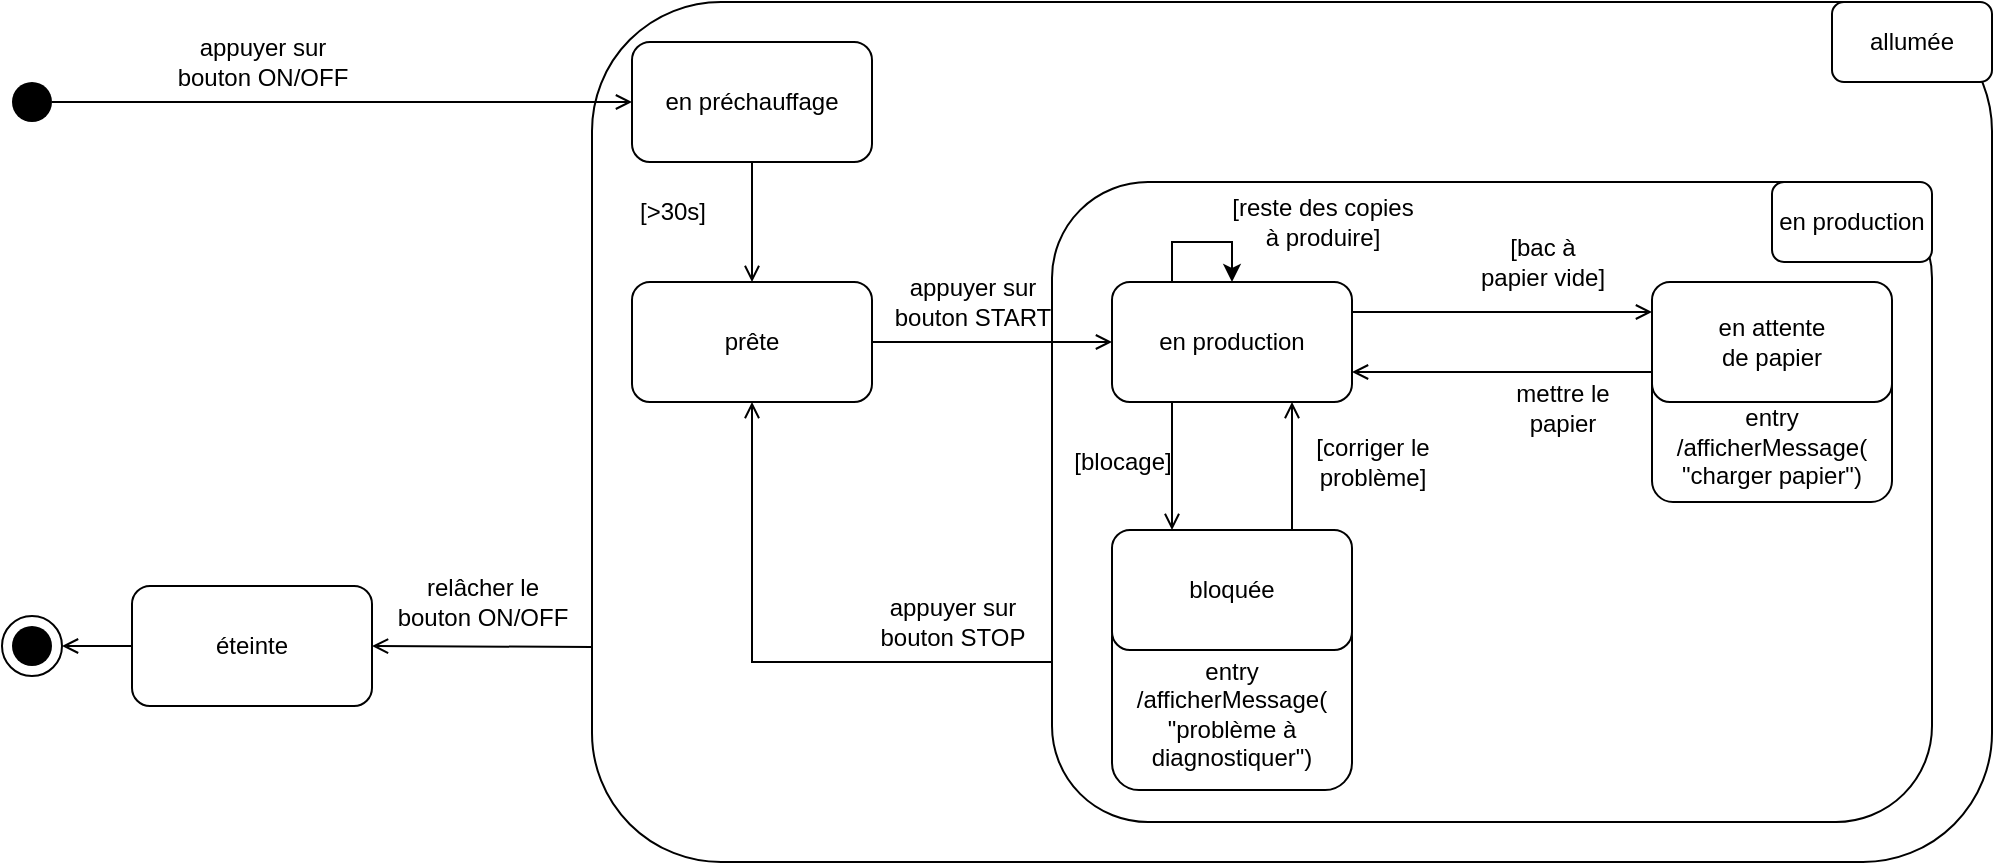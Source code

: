 <mxfile version="22.1.2" type="device">
  <diagram name="Page-1" id="4ZJ5s6FoKHi9sHQzlxWB">
    <mxGraphModel dx="1687" dy="1080" grid="1" gridSize="10" guides="1" tooltips="1" connect="1" arrows="1" fold="1" page="1" pageScale="1" pageWidth="1169" pageHeight="1654" math="0" shadow="0">
      <root>
        <mxCell id="0" />
        <mxCell id="1" parent="0" />
        <mxCell id="dxBVv3n8FC3PwVA6f5qS-10" value="" style="rounded=1;whiteSpace=wrap;html=1;fillColor=none;" vertex="1" parent="1">
          <mxGeometry x="360" y="130" width="700" height="430" as="geometry" />
        </mxCell>
        <mxCell id="dxBVv3n8FC3PwVA6f5qS-15" value="" style="rounded=1;whiteSpace=wrap;html=1;fillColor=none;" vertex="1" parent="1">
          <mxGeometry x="590" y="220" width="440" height="320" as="geometry" />
        </mxCell>
        <mxCell id="dxBVv3n8FC3PwVA6f5qS-28" value="&lt;br&gt;entry /afficherMessage(&lt;br&gt;&quot;problème à diagnostiquer&quot;)" style="rounded=1;whiteSpace=wrap;html=1;" vertex="1" parent="1">
          <mxGeometry x="620" y="434" width="120" height="90" as="geometry" />
        </mxCell>
        <mxCell id="dxBVv3n8FC3PwVA6f5qS-25" value="&lt;br&gt;entry /afficherMessage(&lt;br&gt;&quot;charger papier&quot;)" style="rounded=1;whiteSpace=wrap;html=1;" vertex="1" parent="1">
          <mxGeometry x="890" y="310" width="120" height="70" as="geometry" />
        </mxCell>
        <mxCell id="dxBVv3n8FC3PwVA6f5qS-3" value="" style="ellipse;whiteSpace=wrap;html=1;aspect=fixed;fillColor=#000000;strokeColor=none;" vertex="1" parent="1">
          <mxGeometry x="70" y="170" width="20" height="20" as="geometry" />
        </mxCell>
        <mxCell id="dxBVv3n8FC3PwVA6f5qS-4" value="" style="endArrow=open;html=1;rounded=0;endFill=0;exitX=1;exitY=0.5;exitDx=0;exitDy=0;entryX=0;entryY=0.5;entryDx=0;entryDy=0;" edge="1" parent="1" source="dxBVv3n8FC3PwVA6f5qS-3" target="dxBVv3n8FC3PwVA6f5qS-5">
          <mxGeometry width="50" height="50" relative="1" as="geometry">
            <mxPoint x="190" y="220" as="sourcePoint" />
            <mxPoint x="300" y="190" as="targetPoint" />
          </mxGeometry>
        </mxCell>
        <mxCell id="dxBVv3n8FC3PwVA6f5qS-5" value="en préchauffage" style="rounded=1;whiteSpace=wrap;html=1;" vertex="1" parent="1">
          <mxGeometry x="380" y="150" width="120" height="60" as="geometry" />
        </mxCell>
        <mxCell id="dxBVv3n8FC3PwVA6f5qS-6" value="appuyer sur&lt;br&gt;bouton ON/OFF" style="text;html=1;align=center;verticalAlign=middle;resizable=0;points=[];autosize=1;strokeColor=none;fillColor=none;" vertex="1" parent="1">
          <mxGeometry x="140" y="140" width="110" height="40" as="geometry" />
        </mxCell>
        <mxCell id="dxBVv3n8FC3PwVA6f5qS-7" value="" style="endArrow=open;html=1;rounded=0;endFill=0;exitX=0.5;exitY=1;exitDx=0;exitDy=0;entryX=0.5;entryY=0;entryDx=0;entryDy=0;" edge="1" parent="1" source="dxBVv3n8FC3PwVA6f5qS-5" target="dxBVv3n8FC3PwVA6f5qS-8">
          <mxGeometry width="50" height="50" relative="1" as="geometry">
            <mxPoint x="280" y="190" as="sourcePoint" />
            <mxPoint x="640" y="180" as="targetPoint" />
          </mxGeometry>
        </mxCell>
        <mxCell id="dxBVv3n8FC3PwVA6f5qS-8" value="prête" style="rounded=1;whiteSpace=wrap;html=1;" vertex="1" parent="1">
          <mxGeometry x="380" y="270" width="120" height="60" as="geometry" />
        </mxCell>
        <mxCell id="dxBVv3n8FC3PwVA6f5qS-9" value="[&amp;gt;30s]" style="text;html=1;align=center;verticalAlign=middle;resizable=0;points=[];autosize=1;strokeColor=none;fillColor=none;" vertex="1" parent="1">
          <mxGeometry x="370" y="220" width="60" height="30" as="geometry" />
        </mxCell>
        <mxCell id="dxBVv3n8FC3PwVA6f5qS-12" value="allumée" style="rounded=1;whiteSpace=wrap;html=1;" vertex="1" parent="1">
          <mxGeometry x="980" y="130" width="80" height="40" as="geometry" />
        </mxCell>
        <mxCell id="dxBVv3n8FC3PwVA6f5qS-14" value="" style="endArrow=open;html=1;rounded=0;endFill=0;exitX=1;exitY=0.5;exitDx=0;exitDy=0;entryX=0;entryY=0.5;entryDx=0;entryDy=0;" edge="1" parent="1" source="dxBVv3n8FC3PwVA6f5qS-8" target="dxBVv3n8FC3PwVA6f5qS-16">
          <mxGeometry width="50" height="50" relative="1" as="geometry">
            <mxPoint x="450" y="220" as="sourcePoint" />
            <mxPoint x="470" y="320" as="targetPoint" />
          </mxGeometry>
        </mxCell>
        <mxCell id="dxBVv3n8FC3PwVA6f5qS-16" value="en production" style="rounded=1;whiteSpace=wrap;html=1;" vertex="1" parent="1">
          <mxGeometry x="620" y="270" width="120" height="60" as="geometry" />
        </mxCell>
        <mxCell id="dxBVv3n8FC3PwVA6f5qS-17" value="appuyer sur&lt;br&gt;bouton START" style="text;html=1;align=center;verticalAlign=middle;resizable=0;points=[];autosize=1;strokeColor=none;fillColor=none;" vertex="1" parent="1">
          <mxGeometry x="500" y="260" width="100" height="40" as="geometry" />
        </mxCell>
        <mxCell id="dxBVv3n8FC3PwVA6f5qS-18" value="" style="endArrow=classic;html=1;rounded=0;exitX=0.25;exitY=0;exitDx=0;exitDy=0;entryX=0.5;entryY=0;entryDx=0;entryDy=0;" edge="1" parent="1" source="dxBVv3n8FC3PwVA6f5qS-16" target="dxBVv3n8FC3PwVA6f5qS-16">
          <mxGeometry width="50" height="50" relative="1" as="geometry">
            <mxPoint x="620" y="190" as="sourcePoint" />
            <mxPoint x="1000" y="210" as="targetPoint" />
            <Array as="points">
              <mxPoint x="650" y="250" />
              <mxPoint x="680" y="250" />
            </Array>
          </mxGeometry>
        </mxCell>
        <mxCell id="dxBVv3n8FC3PwVA6f5qS-19" value="[reste des copies&lt;br&gt;à produire]" style="text;html=1;align=center;verticalAlign=middle;resizable=0;points=[];autosize=1;strokeColor=none;fillColor=none;" vertex="1" parent="1">
          <mxGeometry x="670" y="220" width="110" height="40" as="geometry" />
        </mxCell>
        <mxCell id="dxBVv3n8FC3PwVA6f5qS-20" value="en production" style="rounded=1;whiteSpace=wrap;html=1;" vertex="1" parent="1">
          <mxGeometry x="950" y="220" width="80" height="40" as="geometry" />
        </mxCell>
        <mxCell id="dxBVv3n8FC3PwVA6f5qS-21" value="en attente&lt;br&gt;de papier" style="rounded=1;whiteSpace=wrap;html=1;" vertex="1" parent="1">
          <mxGeometry x="890" y="270" width="120" height="60" as="geometry" />
        </mxCell>
        <mxCell id="dxBVv3n8FC3PwVA6f5qS-22" value="" style="endArrow=open;html=1;rounded=0;endFill=0;exitX=1;exitY=0.25;exitDx=0;exitDy=0;entryX=0;entryY=0.25;entryDx=0;entryDy=0;" edge="1" parent="1" source="dxBVv3n8FC3PwVA6f5qS-16" target="dxBVv3n8FC3PwVA6f5qS-21">
          <mxGeometry width="50" height="50" relative="1" as="geometry">
            <mxPoint x="460" y="220" as="sourcePoint" />
            <mxPoint x="460" y="280" as="targetPoint" />
          </mxGeometry>
        </mxCell>
        <mxCell id="dxBVv3n8FC3PwVA6f5qS-23" value="bloquée" style="rounded=1;whiteSpace=wrap;html=1;" vertex="1" parent="1">
          <mxGeometry x="620" y="394" width="120" height="60" as="geometry" />
        </mxCell>
        <mxCell id="dxBVv3n8FC3PwVA6f5qS-24" value="[bac à &lt;br&gt;papier vide]" style="text;html=1;align=center;verticalAlign=middle;resizable=0;points=[];autosize=1;strokeColor=none;fillColor=none;" vertex="1" parent="1">
          <mxGeometry x="790" y="240" width="90" height="40" as="geometry" />
        </mxCell>
        <mxCell id="dxBVv3n8FC3PwVA6f5qS-26" value="" style="endArrow=open;html=1;rounded=0;endFill=0;exitX=0.25;exitY=1;exitDx=0;exitDy=0;entryX=0.25;entryY=0;entryDx=0;entryDy=0;" edge="1" parent="1" source="dxBVv3n8FC3PwVA6f5qS-16" target="dxBVv3n8FC3PwVA6f5qS-23">
          <mxGeometry width="50" height="50" relative="1" as="geometry">
            <mxPoint x="520" y="310" as="sourcePoint" />
            <mxPoint x="630" y="310" as="targetPoint" />
          </mxGeometry>
        </mxCell>
        <mxCell id="dxBVv3n8FC3PwVA6f5qS-27" value="[blocage]" style="text;html=1;align=center;verticalAlign=middle;resizable=0;points=[];autosize=1;strokeColor=none;fillColor=none;" vertex="1" parent="1">
          <mxGeometry x="590" y="345" width="70" height="30" as="geometry" />
        </mxCell>
        <mxCell id="dxBVv3n8FC3PwVA6f5qS-29" value="" style="endArrow=open;html=1;rounded=0;endFill=0;exitX=0.75;exitY=0;exitDx=0;exitDy=0;entryX=0.75;entryY=1;entryDx=0;entryDy=0;" edge="1" parent="1" source="dxBVv3n8FC3PwVA6f5qS-23" target="dxBVv3n8FC3PwVA6f5qS-16">
          <mxGeometry width="50" height="50" relative="1" as="geometry">
            <mxPoint x="660" y="340" as="sourcePoint" />
            <mxPoint x="660" y="390" as="targetPoint" />
          </mxGeometry>
        </mxCell>
        <mxCell id="dxBVv3n8FC3PwVA6f5qS-30" value="[corriger le&lt;br&gt;problème]" style="text;html=1;align=center;verticalAlign=middle;resizable=0;points=[];autosize=1;strokeColor=none;fillColor=none;" vertex="1" parent="1">
          <mxGeometry x="710" y="340" width="80" height="40" as="geometry" />
        </mxCell>
        <mxCell id="dxBVv3n8FC3PwVA6f5qS-31" value="mettre le&lt;br&gt;papier" style="text;html=1;align=center;verticalAlign=middle;resizable=0;points=[];autosize=1;strokeColor=none;fillColor=none;" vertex="1" parent="1">
          <mxGeometry x="810" y="313" width="70" height="40" as="geometry" />
        </mxCell>
        <mxCell id="dxBVv3n8FC3PwVA6f5qS-32" value="" style="endArrow=open;html=1;rounded=0;endFill=0;exitX=0;exitY=0.75;exitDx=0;exitDy=0;entryX=1;entryY=0.75;entryDx=0;entryDy=0;" edge="1" parent="1" source="dxBVv3n8FC3PwVA6f5qS-21" target="dxBVv3n8FC3PwVA6f5qS-16">
          <mxGeometry width="50" height="50" relative="1" as="geometry">
            <mxPoint x="750" y="295" as="sourcePoint" />
            <mxPoint x="840" y="295" as="targetPoint" />
          </mxGeometry>
        </mxCell>
        <mxCell id="dxBVv3n8FC3PwVA6f5qS-34" value="" style="endArrow=open;html=1;rounded=0;endFill=0;exitX=0;exitY=0.75;exitDx=0;exitDy=0;entryX=0.5;entryY=1;entryDx=0;entryDy=0;" edge="1" parent="1" source="dxBVv3n8FC3PwVA6f5qS-15" target="dxBVv3n8FC3PwVA6f5qS-8">
          <mxGeometry width="50" height="50" relative="1" as="geometry">
            <mxPoint x="510" y="310" as="sourcePoint" />
            <mxPoint x="620" y="310" as="targetPoint" />
            <Array as="points">
              <mxPoint x="440" y="460" />
            </Array>
          </mxGeometry>
        </mxCell>
        <mxCell id="dxBVv3n8FC3PwVA6f5qS-35" value="appuyer sur&lt;br&gt;bouton STOP" style="text;html=1;align=center;verticalAlign=middle;resizable=0;points=[];autosize=1;strokeColor=none;fillColor=none;" vertex="1" parent="1">
          <mxGeometry x="490" y="420" width="100" height="40" as="geometry" />
        </mxCell>
        <mxCell id="dxBVv3n8FC3PwVA6f5qS-36" value="" style="ellipse;whiteSpace=wrap;html=1;aspect=fixed;fillColor=#000000;strokeColor=none;" vertex="1" parent="1">
          <mxGeometry x="70" y="442" width="20" height="20" as="geometry" />
        </mxCell>
        <mxCell id="dxBVv3n8FC3PwVA6f5qS-37" value="" style="ellipse;whiteSpace=wrap;html=1;aspect=fixed;fillColor=none;strokeColor=default;" vertex="1" parent="1">
          <mxGeometry x="65" y="437" width="30" height="30" as="geometry" />
        </mxCell>
        <mxCell id="dxBVv3n8FC3PwVA6f5qS-38" value="" style="endArrow=open;html=1;rounded=0;endFill=0;exitX=0;exitY=0.75;exitDx=0;exitDy=0;entryX=1;entryY=0.5;entryDx=0;entryDy=0;" edge="1" parent="1" source="dxBVv3n8FC3PwVA6f5qS-10" target="dxBVv3n8FC3PwVA6f5qS-39">
          <mxGeometry width="50" height="50" relative="1" as="geometry">
            <mxPoint x="100" y="190" as="sourcePoint" />
            <mxPoint x="220" y="490" as="targetPoint" />
          </mxGeometry>
        </mxCell>
        <mxCell id="dxBVv3n8FC3PwVA6f5qS-39" value="éteinte" style="rounded=1;whiteSpace=wrap;html=1;" vertex="1" parent="1">
          <mxGeometry x="130" y="422" width="120" height="60" as="geometry" />
        </mxCell>
        <mxCell id="dxBVv3n8FC3PwVA6f5qS-40" value="" style="endArrow=open;html=1;rounded=0;endFill=0;exitX=0;exitY=0.5;exitDx=0;exitDy=0;entryX=1;entryY=0.5;entryDx=0;entryDy=0;" edge="1" parent="1" source="dxBVv3n8FC3PwVA6f5qS-39" target="dxBVv3n8FC3PwVA6f5qS-37">
          <mxGeometry width="50" height="50" relative="1" as="geometry">
            <mxPoint x="310" y="462" as="sourcePoint" />
            <mxPoint x="260" y="462" as="targetPoint" />
          </mxGeometry>
        </mxCell>
        <mxCell id="dxBVv3n8FC3PwVA6f5qS-41" value="relâcher le&lt;br&gt;bouton ON/OFF" style="text;html=1;align=center;verticalAlign=middle;resizable=0;points=[];autosize=1;strokeColor=none;fillColor=none;" vertex="1" parent="1">
          <mxGeometry x="250" y="410" width="110" height="40" as="geometry" />
        </mxCell>
      </root>
    </mxGraphModel>
  </diagram>
</mxfile>
